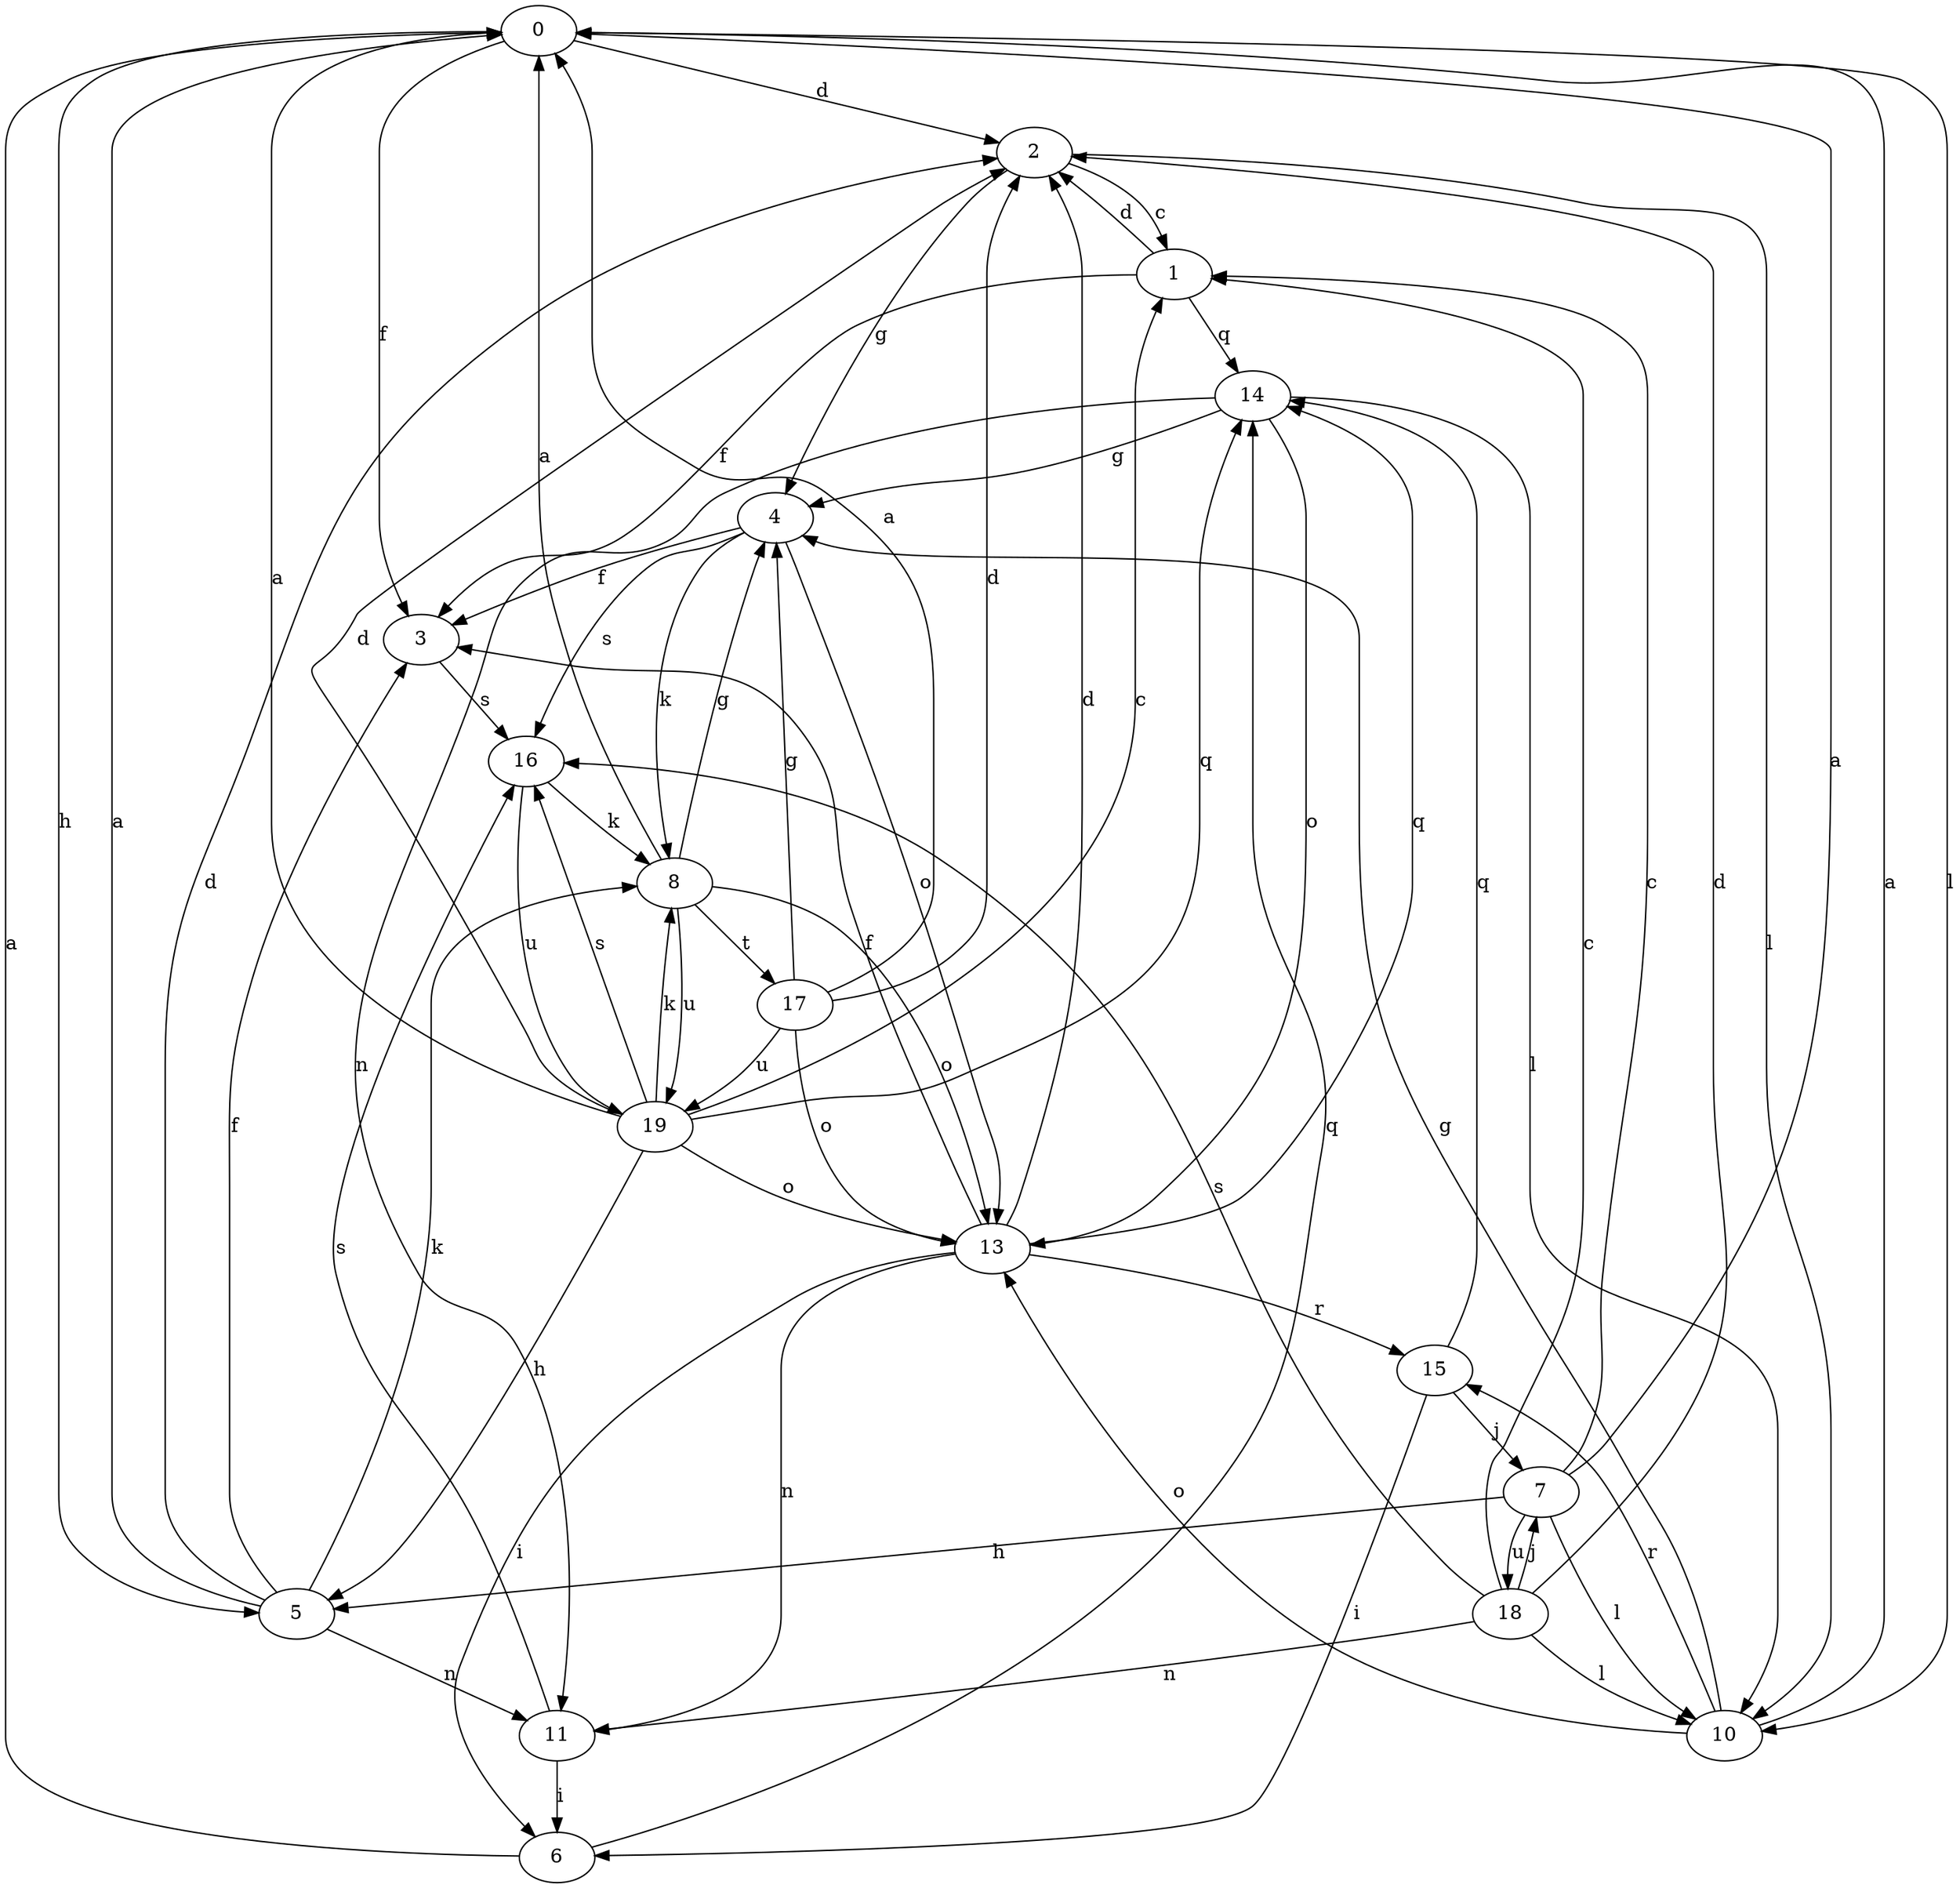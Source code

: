 strict digraph  {
0;
1;
2;
3;
4;
5;
6;
7;
8;
10;
11;
13;
14;
15;
16;
17;
18;
19;
0 -> 2  [label=d];
0 -> 3  [label=f];
0 -> 5  [label=h];
0 -> 10  [label=l];
1 -> 2  [label=d];
1 -> 3  [label=f];
1 -> 14  [label=q];
2 -> 1  [label=c];
2 -> 4  [label=g];
2 -> 10  [label=l];
3 -> 16  [label=s];
4 -> 3  [label=f];
4 -> 8  [label=k];
4 -> 13  [label=o];
4 -> 16  [label=s];
5 -> 0  [label=a];
5 -> 2  [label=d];
5 -> 3  [label=f];
5 -> 8  [label=k];
5 -> 11  [label=n];
6 -> 0  [label=a];
6 -> 14  [label=q];
7 -> 0  [label=a];
7 -> 1  [label=c];
7 -> 5  [label=h];
7 -> 10  [label=l];
7 -> 18  [label=u];
8 -> 0  [label=a];
8 -> 4  [label=g];
8 -> 13  [label=o];
8 -> 17  [label=t];
8 -> 19  [label=u];
10 -> 0  [label=a];
10 -> 4  [label=g];
10 -> 13  [label=o];
10 -> 15  [label=r];
11 -> 6  [label=i];
11 -> 16  [label=s];
13 -> 2  [label=d];
13 -> 3  [label=f];
13 -> 6  [label=i];
13 -> 11  [label=n];
13 -> 14  [label=q];
13 -> 15  [label=r];
14 -> 4  [label=g];
14 -> 10  [label=l];
14 -> 11  [label=n];
14 -> 13  [label=o];
15 -> 6  [label=i];
15 -> 7  [label=j];
15 -> 14  [label=q];
16 -> 8  [label=k];
16 -> 19  [label=u];
17 -> 0  [label=a];
17 -> 2  [label=d];
17 -> 4  [label=g];
17 -> 13  [label=o];
17 -> 19  [label=u];
18 -> 1  [label=c];
18 -> 2  [label=d];
18 -> 7  [label=j];
18 -> 10  [label=l];
18 -> 11  [label=n];
18 -> 16  [label=s];
19 -> 0  [label=a];
19 -> 1  [label=c];
19 -> 2  [label=d];
19 -> 5  [label=h];
19 -> 8  [label=k];
19 -> 13  [label=o];
19 -> 14  [label=q];
19 -> 16  [label=s];
}
